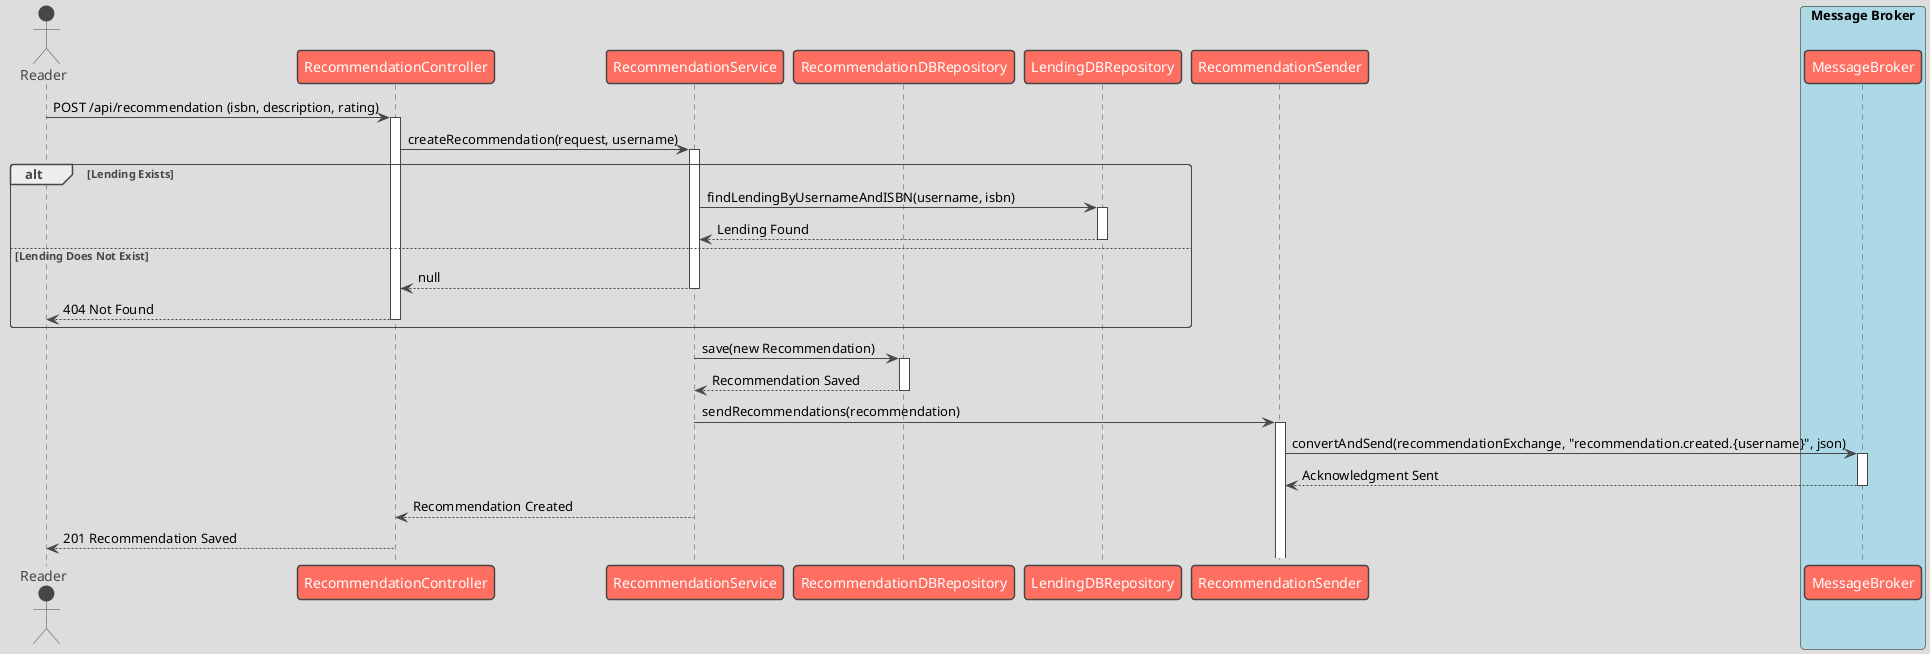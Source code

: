 @startuml
'autonumber
autoactivate on

!theme toy

actor Reader as R
participant RecommendationController as "RecommendationController"
participant RecommendationService as "RecommendationService"
participant RecommendationDBRepository as "RecommendationDBRepository"
participant LendingDBRepository as "LendingDBRepository"
participant RecommendationSender as "RecommendationSender"

box "Message Broker" #lightblue
    participant MessageBroker as "MessageBroker"
end box

R -> RecommendationController: POST /api/recommendation (isbn, description, rating)
RecommendationController -> RecommendationService: createRecommendation(request, username)

alt Lending Exists
    RecommendationService -> LendingDBRepository: findLendingByUsernameAndISBN(username, isbn)
    LendingDBRepository --> RecommendationService: Lending Found
else Lending Does Not Exist
    RecommendationService --> RecommendationController: null
    RecommendationController --> R: 404 Not Found
end

RecommendationService -> RecommendationDBRepository: save(new Recommendation)
RecommendationDBRepository --> RecommendationService: Recommendation Saved

RecommendationService -> RecommendationSender: sendRecommendations(recommendation)
RecommendationSender -> MessageBroker: convertAndSend(recommendationExchange, "recommendation.created.{username}", json)

MessageBroker --> RecommendationSender: Acknowledgment Sent
RecommendationService --> RecommendationController: Recommendation Created
RecommendationController --> R: 201 Recommendation Saved

@enduml
